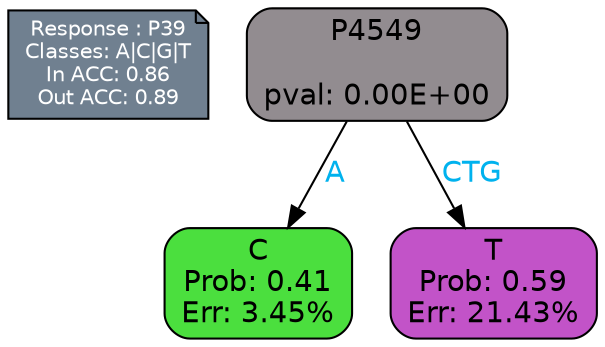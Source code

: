 digraph Tree {
node [shape=box, style="filled, rounded", color="black", fontname=helvetica] ;
graph [ranksep=equally, splines=polylines, bgcolor=transparent, dpi=600] ;
edge [fontname=helvetica] ;
LEGEND [label="Response : P39
Classes: A|C|G|T
In ACC: 0.86
Out ACC: 0.89
",shape=note,align=left,style=filled,fillcolor="slategray",fontcolor="white",fontsize=10];1 [label="P4549

pval: 0.00E+00", fillcolor="#928c90"] ;
2 [label="C
Prob: 0.41
Err: 3.45%", fillcolor="#4bdf3e"] ;
3 [label="T
Prob: 0.59
Err: 21.43%", fillcolor="#c253c8"] ;
1 -> 2 [label="A",fontcolor=deepskyblue2] ;
1 -> 3 [label="CTG",fontcolor=deepskyblue2] ;
{rank = same; 2;3;}{rank = same; LEGEND;1;}}